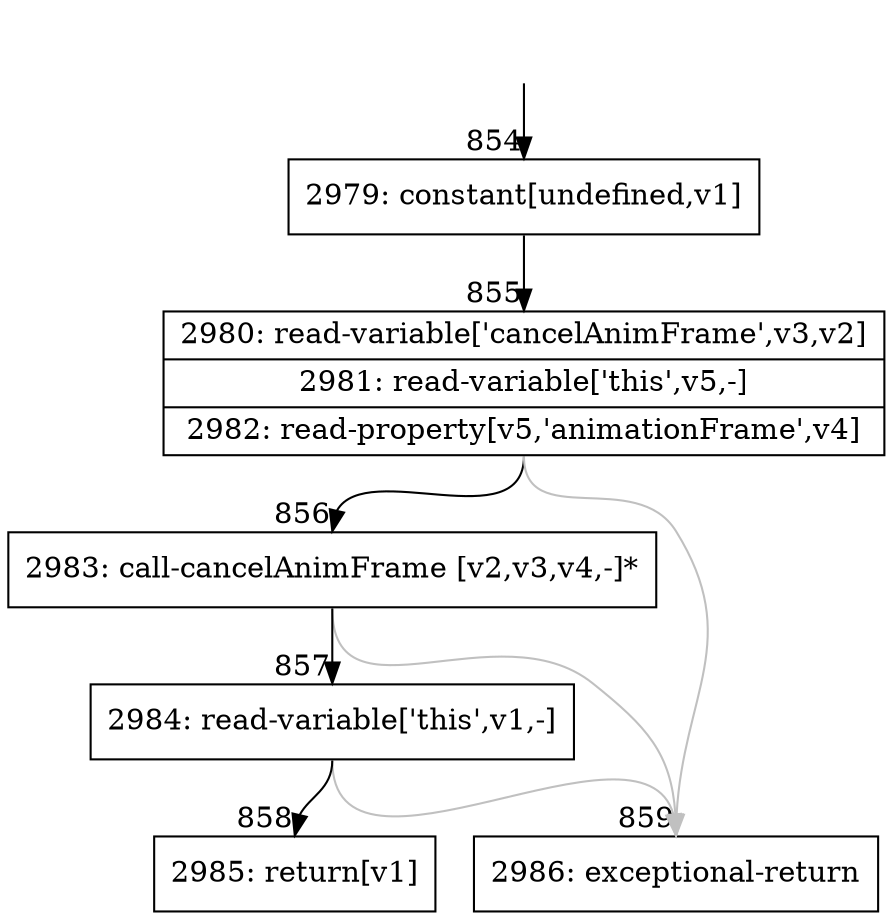 digraph {
rankdir="TD"
BB_entry96[shape=none,label=""];
BB_entry96 -> BB854 [tailport=s, headport=n, headlabel="    854"]
BB854 [shape=record label="{2979: constant[undefined,v1]}" ] 
BB854 -> BB855 [tailport=s, headport=n, headlabel="      855"]
BB855 [shape=record label="{2980: read-variable['cancelAnimFrame',v3,v2]|2981: read-variable['this',v5,-]|2982: read-property[v5,'animationFrame',v4]}" ] 
BB855 -> BB856 [tailport=s, headport=n, headlabel="      856"]
BB855 -> BB859 [tailport=s, headport=n, color=gray, headlabel="      859"]
BB856 [shape=record label="{2983: call-cancelAnimFrame [v2,v3,v4,-]*}" ] 
BB856 -> BB857 [tailport=s, headport=n, headlabel="      857"]
BB856 -> BB859 [tailport=s, headport=n, color=gray]
BB857 [shape=record label="{2984: read-variable['this',v1,-]}" ] 
BB857 -> BB858 [tailport=s, headport=n, headlabel="      858"]
BB857 -> BB859 [tailport=s, headport=n, color=gray]
BB858 [shape=record label="{2985: return[v1]}" ] 
BB859 [shape=record label="{2986: exceptional-return}" ] 
//#$~ 848
}
